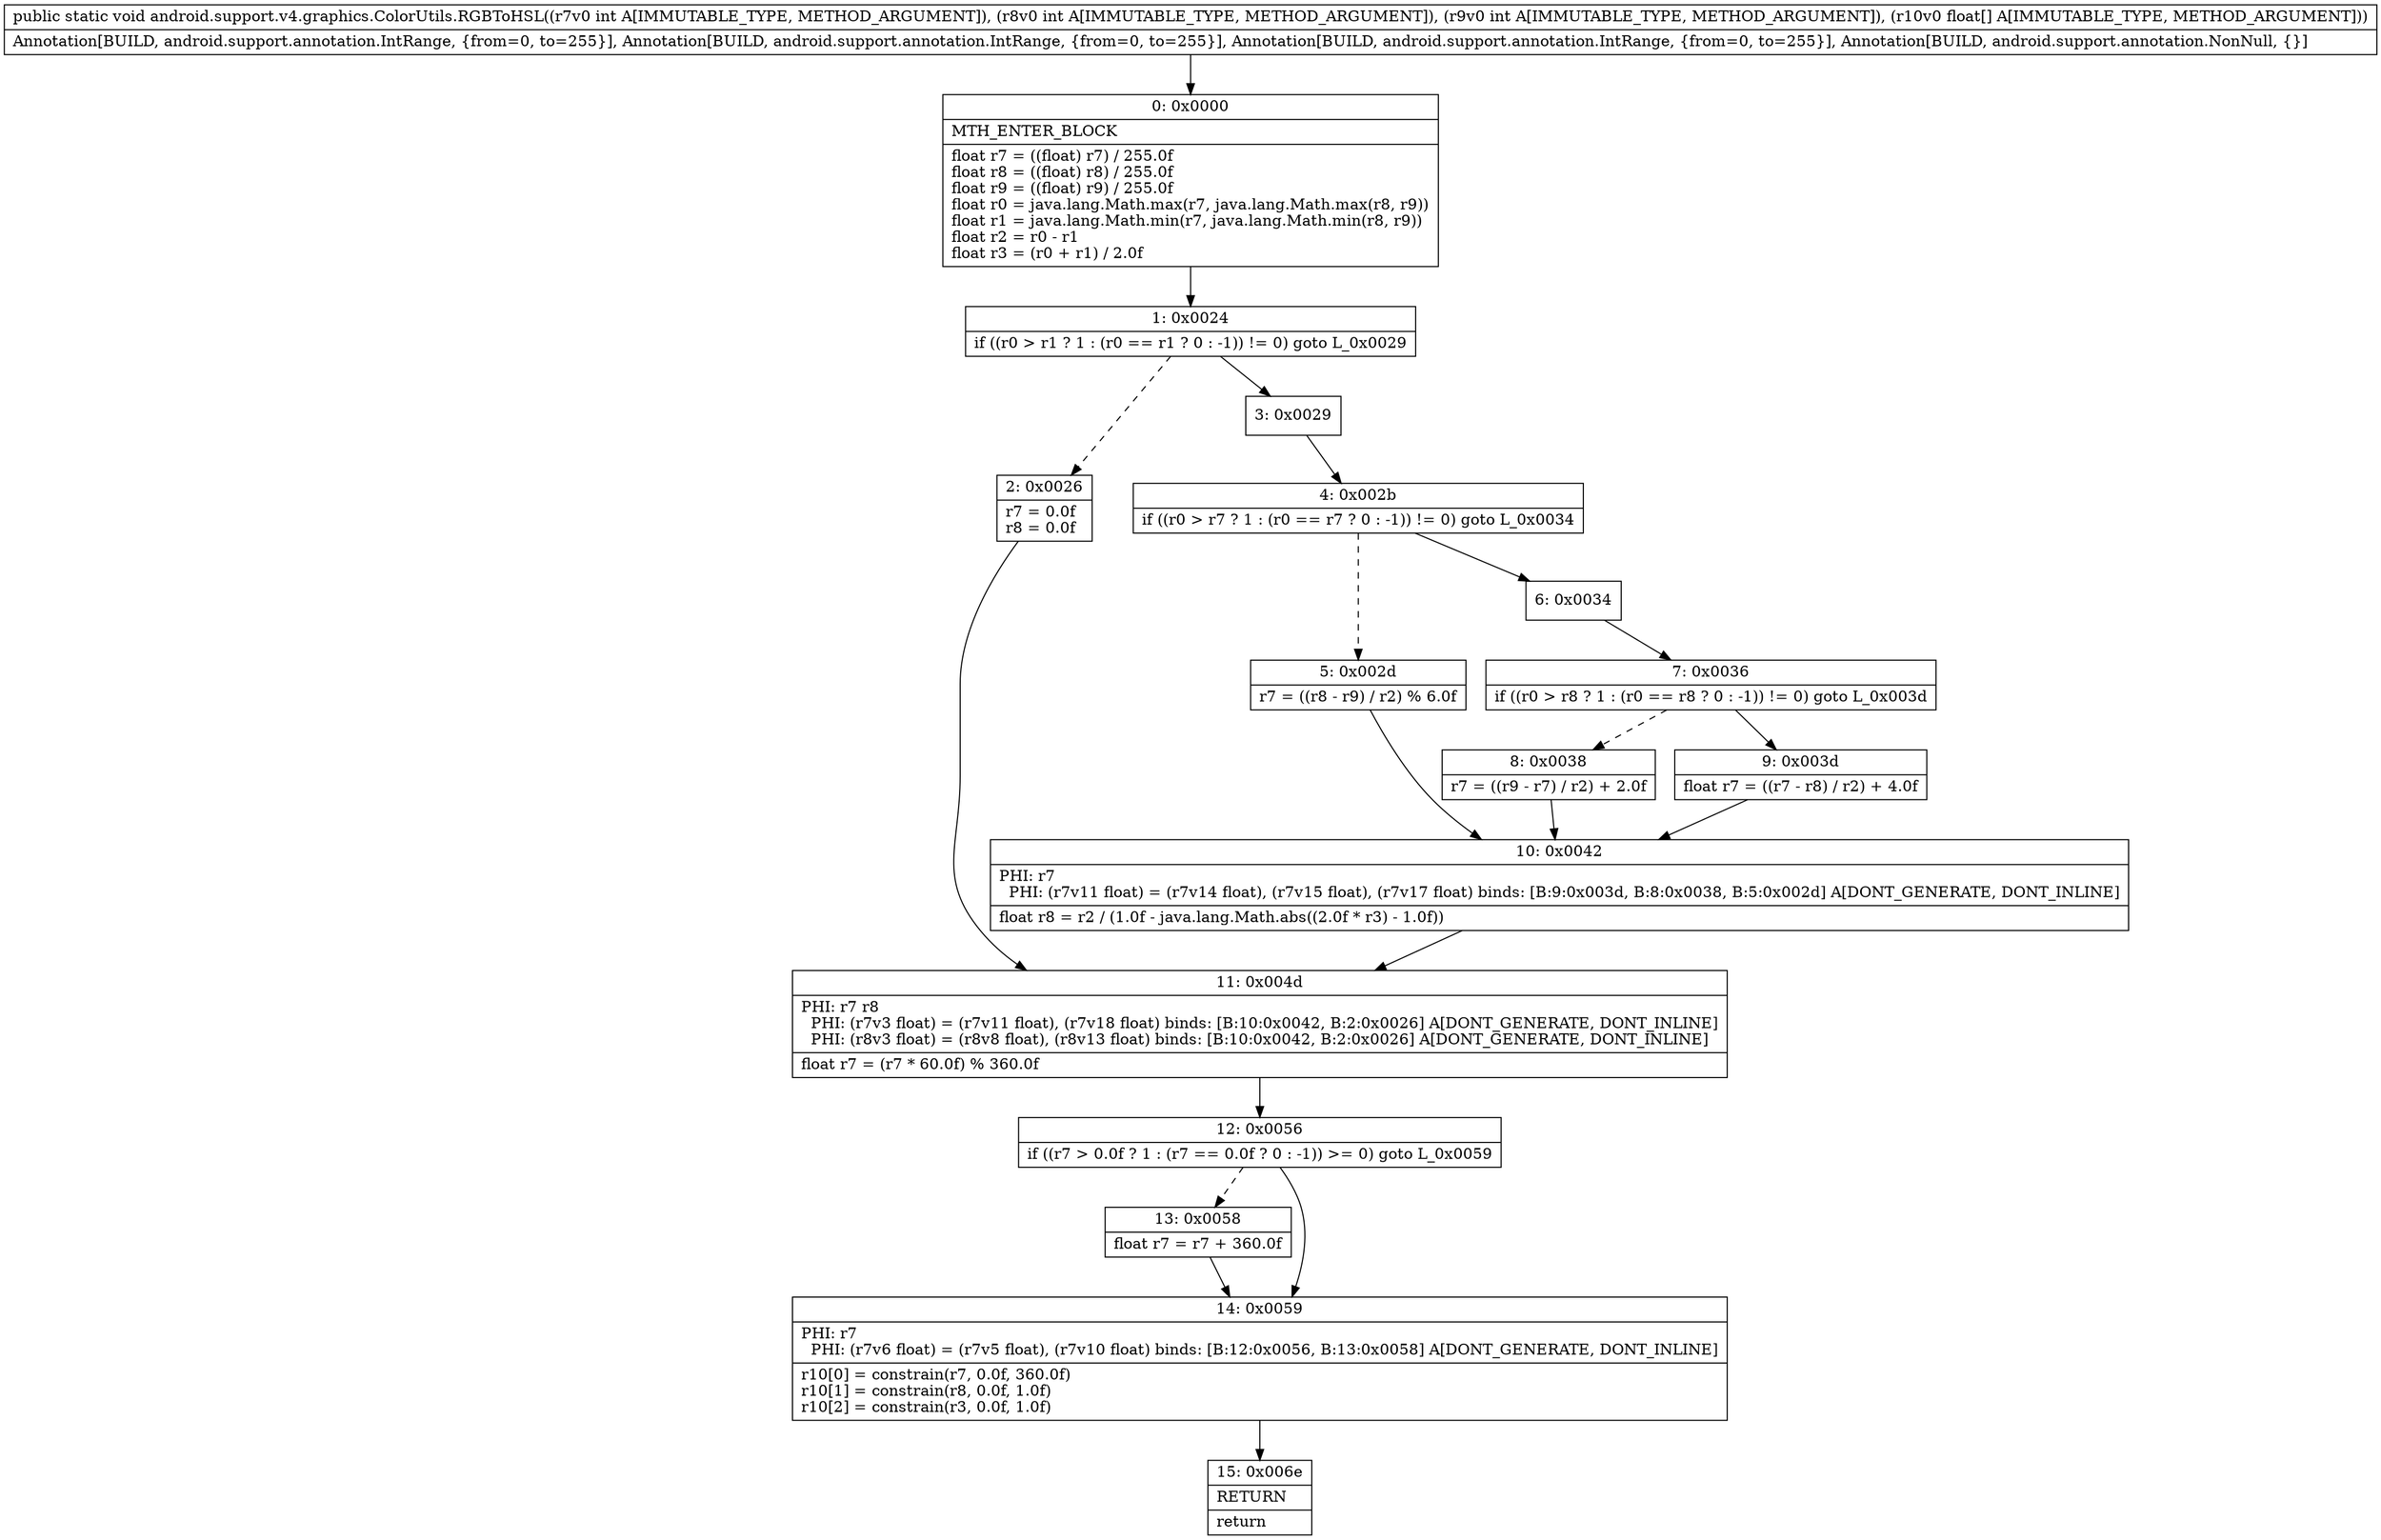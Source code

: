 digraph "CFG forandroid.support.v4.graphics.ColorUtils.RGBToHSL(III[F)V" {
Node_0 [shape=record,label="{0\:\ 0x0000|MTH_ENTER_BLOCK\l|float r7 = ((float) r7) \/ 255.0f\lfloat r8 = ((float) r8) \/ 255.0f\lfloat r9 = ((float) r9) \/ 255.0f\lfloat r0 = java.lang.Math.max(r7, java.lang.Math.max(r8, r9))\lfloat r1 = java.lang.Math.min(r7, java.lang.Math.min(r8, r9))\lfloat r2 = r0 \- r1\lfloat r3 = (r0 + r1) \/ 2.0f\l}"];
Node_1 [shape=record,label="{1\:\ 0x0024|if ((r0 \> r1 ? 1 : (r0 == r1 ? 0 : \-1)) != 0) goto L_0x0029\l}"];
Node_2 [shape=record,label="{2\:\ 0x0026|r7 = 0.0f\lr8 = 0.0f\l}"];
Node_3 [shape=record,label="{3\:\ 0x0029}"];
Node_4 [shape=record,label="{4\:\ 0x002b|if ((r0 \> r7 ? 1 : (r0 == r7 ? 0 : \-1)) != 0) goto L_0x0034\l}"];
Node_5 [shape=record,label="{5\:\ 0x002d|r7 = ((r8 \- r9) \/ r2) % 6.0f\l}"];
Node_6 [shape=record,label="{6\:\ 0x0034}"];
Node_7 [shape=record,label="{7\:\ 0x0036|if ((r0 \> r8 ? 1 : (r0 == r8 ? 0 : \-1)) != 0) goto L_0x003d\l}"];
Node_8 [shape=record,label="{8\:\ 0x0038|r7 = ((r9 \- r7) \/ r2) + 2.0f\l}"];
Node_9 [shape=record,label="{9\:\ 0x003d|float r7 = ((r7 \- r8) \/ r2) + 4.0f\l}"];
Node_10 [shape=record,label="{10\:\ 0x0042|PHI: r7 \l  PHI: (r7v11 float) = (r7v14 float), (r7v15 float), (r7v17 float) binds: [B:9:0x003d, B:8:0x0038, B:5:0x002d] A[DONT_GENERATE, DONT_INLINE]\l|float r8 = r2 \/ (1.0f \- java.lang.Math.abs((2.0f * r3) \- 1.0f))\l}"];
Node_11 [shape=record,label="{11\:\ 0x004d|PHI: r7 r8 \l  PHI: (r7v3 float) = (r7v11 float), (r7v18 float) binds: [B:10:0x0042, B:2:0x0026] A[DONT_GENERATE, DONT_INLINE]\l  PHI: (r8v3 float) = (r8v8 float), (r8v13 float) binds: [B:10:0x0042, B:2:0x0026] A[DONT_GENERATE, DONT_INLINE]\l|float r7 = (r7 * 60.0f) % 360.0f\l}"];
Node_12 [shape=record,label="{12\:\ 0x0056|if ((r7 \> 0.0f ? 1 : (r7 == 0.0f ? 0 : \-1)) \>= 0) goto L_0x0059\l}"];
Node_13 [shape=record,label="{13\:\ 0x0058|float r7 = r7 + 360.0f\l}"];
Node_14 [shape=record,label="{14\:\ 0x0059|PHI: r7 \l  PHI: (r7v6 float) = (r7v5 float), (r7v10 float) binds: [B:12:0x0056, B:13:0x0058] A[DONT_GENERATE, DONT_INLINE]\l|r10[0] = constrain(r7, 0.0f, 360.0f)\lr10[1] = constrain(r8, 0.0f, 1.0f)\lr10[2] = constrain(r3, 0.0f, 1.0f)\l}"];
Node_15 [shape=record,label="{15\:\ 0x006e|RETURN\l|return\l}"];
MethodNode[shape=record,label="{public static void android.support.v4.graphics.ColorUtils.RGBToHSL((r7v0 int A[IMMUTABLE_TYPE, METHOD_ARGUMENT]), (r8v0 int A[IMMUTABLE_TYPE, METHOD_ARGUMENT]), (r9v0 int A[IMMUTABLE_TYPE, METHOD_ARGUMENT]), (r10v0 float[] A[IMMUTABLE_TYPE, METHOD_ARGUMENT]))  | Annotation[BUILD, android.support.annotation.IntRange, \{from=0, to=255\}], Annotation[BUILD, android.support.annotation.IntRange, \{from=0, to=255\}], Annotation[BUILD, android.support.annotation.IntRange, \{from=0, to=255\}], Annotation[BUILD, android.support.annotation.NonNull, \{\}]\l}"];
MethodNode -> Node_0;
Node_0 -> Node_1;
Node_1 -> Node_2[style=dashed];
Node_1 -> Node_3;
Node_2 -> Node_11;
Node_3 -> Node_4;
Node_4 -> Node_5[style=dashed];
Node_4 -> Node_6;
Node_5 -> Node_10;
Node_6 -> Node_7;
Node_7 -> Node_8[style=dashed];
Node_7 -> Node_9;
Node_8 -> Node_10;
Node_9 -> Node_10;
Node_10 -> Node_11;
Node_11 -> Node_12;
Node_12 -> Node_13[style=dashed];
Node_12 -> Node_14;
Node_13 -> Node_14;
Node_14 -> Node_15;
}

